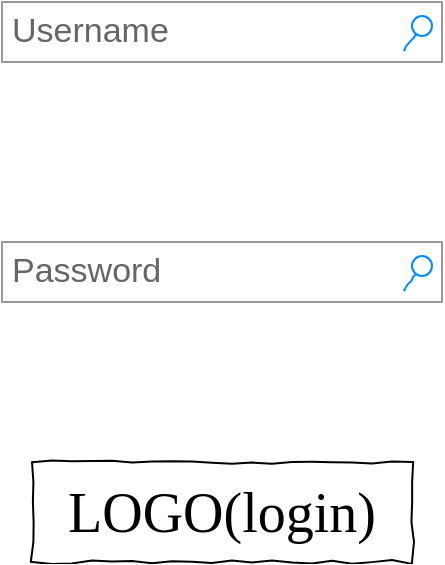 <mxfile pages="6">
    <diagram name="Login page" id="DgpQU_5o6dQfhRjZDWB3">
        <mxGraphModel dx="712" dy="559" grid="1" gridSize="10" guides="1" tooltips="1" connect="1" arrows="1" fold="1" page="1" pageScale="1" pageWidth="1100" pageHeight="850" background="none" math="0" shadow="0">
            <root>
                <mxCell id="qD_JSSgiLe47YjnPIYBm-0"/>
                <mxCell id="qD_JSSgiLe47YjnPIYBm-1" parent="qD_JSSgiLe47YjnPIYBm-0"/>
                <mxCell id="qD_JSSgiLe47YjnPIYBm-2" value="LOGO(login)" style="whiteSpace=wrap;html=1;rounded=0;shadow=0;labelBackgroundColor=none;strokeWidth=1;fontFamily=Verdana;fontSize=28;align=center;comic=1;" parent="qD_JSSgiLe47YjnPIYBm-1" vertex="1">
                    <mxGeometry x="465" y="450" width="190" height="50" as="geometry"/>
                </mxCell>
                <mxCell id="qD_JSSgiLe47YjnPIYBm-3" value="Username" style="strokeWidth=1;shadow=0;dashed=0;align=center;html=1;shape=mxgraph.mockup.forms.searchBox;strokeColor=#999999;mainText=;strokeColor2=#008cff;fontColor=#666666;fontSize=17;align=left;spacingLeft=3;rounded=0;labelBackgroundColor=none;comic=1;" parent="qD_JSSgiLe47YjnPIYBm-1" vertex="1">
                    <mxGeometry x="450" y="220" width="220" height="30" as="geometry"/>
                </mxCell>
                <mxCell id="qD_JSSgiLe47YjnPIYBm-17" value="Password" style="strokeWidth=1;shadow=0;dashed=0;align=center;html=1;shape=mxgraph.mockup.forms.searchBox;strokeColor=#999999;mainText=;strokeColor2=#008cff;fontColor=#666666;fontSize=17;align=left;spacingLeft=3;rounded=0;labelBackgroundColor=none;comic=1;" parent="qD_JSSgiLe47YjnPIYBm-1" vertex="1">
                    <mxGeometry x="450" y="340" width="220" height="30" as="geometry"/>
                </mxCell>
            </root>
        </mxGraphModel>
    </diagram>
    <diagram name="Home page" id="03018318-947c-dd8e-b7a3-06fadd420f32">
        <mxGraphModel dx="712" dy="559" grid="1" gridSize="10" guides="1" tooltips="1" connect="1" arrows="1" fold="1" page="1" pageScale="1" pageWidth="1100" pageHeight="850" background="none" math="0" shadow="0">
            <root>
                <mxCell id="0"/>
                <mxCell id="1" parent="0"/>
                <mxCell id="677b7b8949515195-2" value="LOGO" style="whiteSpace=wrap;html=1;rounded=0;shadow=0;labelBackgroundColor=none;strokeWidth=1;fontFamily=Verdana;fontSize=28;align=center;comic=1;" parent="1" vertex="1">
                    <mxGeometry x="450" y="40" width="190" height="50" as="geometry"/>
                </mxCell>
                <mxCell id="677b7b8949515195-3" value="Search" style="strokeWidth=1;shadow=0;dashed=0;align=center;html=1;shape=mxgraph.mockup.forms.searchBox;strokeColor=#999999;mainText=;strokeColor2=#008cff;fontColor=#666666;fontSize=17;align=left;spacingLeft=3;rounded=0;labelBackgroundColor=none;comic=1;" parent="1" vertex="1">
                    <mxGeometry x="450" y="190" width="220" height="30" as="geometry"/>
                </mxCell>
                <mxCell id="677b7b8949515195-9" value="" style="line;strokeWidth=1;html=1;rounded=0;shadow=0;labelBackgroundColor=none;fillColor=none;fontFamily=Verdana;fontSize=14;fontColor=#000000;align=center;comic=1;" parent="1" vertex="1">
                    <mxGeometry x="20" y="140" width="1060" height="70" as="geometry"/>
                </mxCell>
                <mxCell id="677b7b8949515195-13" value="Logout" style="text;html=1;points=[];align=left;verticalAlign=top;spacingTop=-4;fontSize=14;fontFamily=Verdana" parent="1" vertex="1">
                    <mxGeometry x="565" y="120" width="60" height="20" as="geometry"/>
                </mxCell>
                <mxCell id="677b7b8949515195-14" value="My stat" style="text;html=1;points=[];align=left;verticalAlign=top;spacingTop=-4;fontSize=14;fontFamily=Verdana" parent="1" vertex="1">
                    <mxGeometry x="675" y="120" width="60" height="20" as="geometry"/>
                </mxCell>
                <mxCell id="677b7b8949515195-16" value="Repository 1" style="verticalLabelPosition=bottom;shadow=0;dashed=0;align=center;html=1;verticalAlign=top;strokeWidth=1;shape=mxgraph.mockup.graphics.simpleIcon;strokeColor=#999999;rounded=0;labelBackgroundColor=none;fontFamily=Verdana;fontSize=14;fontColor=#000000;comic=1;" parent="1" vertex="1">
                    <mxGeometry x="250" y="230" width="140" height="130" as="geometry"/>
                </mxCell>
                <mxCell id="oLLse3DGFvMIfHfWoFh4-2" value="Profile" style="text;html=1;points=[];align=left;verticalAlign=top;spacingTop=-4;fontSize=14;fontFamily=Verdana" parent="1" vertex="1">
                    <mxGeometry x="785" y="120" width="60" height="20" as="geometry"/>
                </mxCell>
                <mxCell id="oLLse3DGFvMIfHfWoFh4-3" value="&lt;span style=&quot;color: rgb(0 , 0 , 0) ; font-family: &amp;#34;verdana&amp;#34; ; font-size: 14px ; font-style: normal ; font-weight: 400 ; letter-spacing: normal ; text-align: center ; text-indent: 0px ; text-transform: none ; word-spacing: 0px ; background-color: rgb(248 , 249 , 250) ; display: inline ; float: none&quot;&gt;Repository 2&lt;/span&gt;" style="verticalLabelPosition=bottom;shadow=0;dashed=0;align=center;html=1;verticalAlign=top;strokeWidth=1;shape=mxgraph.mockup.graphics.simpleIcon;strokeColor=#999999;rounded=0;labelBackgroundColor=none;fontFamily=Verdana;fontSize=14;fontColor=#000000;comic=1;" parent="1" vertex="1">
                    <mxGeometry x="440" y="231" width="140" height="130" as="geometry"/>
                </mxCell>
                <mxCell id="oLLse3DGFvMIfHfWoFh4-4" value="&lt;span style=&quot;color: rgb(0 , 0 , 0) ; font-family: &amp;#34;verdana&amp;#34; ; font-size: 14px ; font-style: normal ; font-weight: 400 ; letter-spacing: normal ; text-align: center ; text-indent: 0px ; text-transform: none ; word-spacing: 0px ; background-color: rgb(248 , 249 , 250) ; display: inline ; float: none&quot;&gt;Repository 3&lt;/span&gt;" style="verticalLabelPosition=bottom;shadow=0;dashed=0;align=center;html=1;verticalAlign=top;strokeWidth=1;shape=mxgraph.mockup.graphics.simpleIcon;strokeColor=#999999;rounded=0;labelBackgroundColor=none;fontFamily=Verdana;fontSize=14;fontColor=#000000;comic=1;" parent="1" vertex="1">
                    <mxGeometry x="630" y="230" width="140" height="130" as="geometry"/>
                </mxCell>
                <mxCell id="oLLse3DGFvMIfHfWoFh4-5" value="&lt;span style=&quot;color: rgb(0 , 0 , 0) ; font-family: &amp;#34;verdana&amp;#34; ; font-size: 14px ; font-style: normal ; font-weight: 400 ; letter-spacing: normal ; text-align: center ; text-indent: 0px ; text-transform: none ; word-spacing: 0px ; background-color: rgb(248 , 249 , 250) ; display: inline ; float: none&quot;&gt;Repository 5&lt;/span&gt;" style="verticalLabelPosition=bottom;shadow=0;dashed=0;align=center;html=1;verticalAlign=top;strokeWidth=1;shape=mxgraph.mockup.graphics.simpleIcon;strokeColor=#999999;rounded=0;labelBackgroundColor=none;fontFamily=Verdana;fontSize=14;fontColor=#000000;comic=1;" parent="1" vertex="1">
                    <mxGeometry x="450" y="480" width="140" height="130" as="geometry"/>
                </mxCell>
                <mxCell id="oLLse3DGFvMIfHfWoFh4-6" value="&lt;span style=&quot;color: rgb(0 , 0 , 0) ; font-family: &amp;#34;verdana&amp;#34; ; font-size: 14px ; font-style: normal ; font-weight: 400 ; letter-spacing: normal ; text-align: center ; text-indent: 0px ; text-transform: none ; word-spacing: 0px ; background-color: rgb(248 , 249 , 250) ; display: inline ; float: none&quot;&gt;Repository 4&lt;/span&gt;" style="verticalLabelPosition=bottom;shadow=0;dashed=0;align=center;html=1;verticalAlign=top;strokeWidth=1;shape=mxgraph.mockup.graphics.simpleIcon;strokeColor=#999999;rounded=0;labelBackgroundColor=none;fontFamily=Verdana;fontSize=14;fontColor=#000000;comic=1;" parent="1" vertex="1">
                    <mxGeometry x="250" y="483" width="140" height="130" as="geometry"/>
                </mxCell>
                <mxCell id="oLLse3DGFvMIfHfWoFh4-7" value="&lt;span style=&quot;color: rgb(0 , 0 , 0) ; font-family: &amp;#34;verdana&amp;#34; ; font-size: 14px ; font-style: normal ; font-weight: 400 ; letter-spacing: normal ; text-align: center ; text-indent: 0px ; text-transform: none ; word-spacing: 0px ; background-color: rgb(248 , 249 , 250) ; display: inline ; float: none&quot;&gt;Repository 6&lt;/span&gt;" style="verticalLabelPosition=bottom;shadow=0;dashed=0;align=center;html=1;verticalAlign=top;strokeWidth=1;shape=mxgraph.mockup.graphics.simpleIcon;strokeColor=#999999;rounded=0;labelBackgroundColor=none;fontFamily=Verdana;fontSize=14;fontColor=#000000;comic=1;" parent="1" vertex="1">
                    <mxGeometry x="640" y="485" width="140" height="130" as="geometry"/>
                </mxCell>
                <mxCell id="oLLse3DGFvMIfHfWoFh4-10" value="My Repositories" style="text;html=1;points=[];align=left;verticalAlign=top;spacingTop=-4;fontSize=14;fontFamily=Verdana" parent="1" vertex="1">
                    <mxGeometry x="275" y="120" width="60" height="20" as="geometry"/>
                </mxCell>
                <mxCell id="oLLse3DGFvMIfHfWoFh4-11" value="Find repositories" style="text;html=1;points=[];align=left;verticalAlign=top;spacingTop=-4;fontSize=14;fontFamily=Verdana" parent="1" vertex="1">
                    <mxGeometry x="415" y="120" width="60" height="20" as="geometry"/>
                </mxCell>
            </root>
        </mxGraphModel>
    </diagram>
    <diagram name="Statistics for selected Repo" id="hL8HClCgPLRcQbwxEeYj">
        <mxGraphModel dx="712" dy="559" grid="1" gridSize="10" guides="1" tooltips="1" connect="1" arrows="1" fold="1" page="1" pageScale="1" pageWidth="1100" pageHeight="850" background="none" math="0" shadow="0">
            <root>
                <mxCell id="_f9O5eJKwNrx-BWGJlD9-0"/>
                <mxCell id="_f9O5eJKwNrx-BWGJlD9-1" parent="_f9O5eJKwNrx-BWGJlD9-0"/>
                <mxCell id="_f9O5eJKwNrx-BWGJlD9-2" value="LOGO" style="whiteSpace=wrap;html=1;rounded=0;shadow=0;labelBackgroundColor=none;strokeWidth=1;fontFamily=Verdana;fontSize=28;align=center;comic=1;" parent="_f9O5eJKwNrx-BWGJlD9-1" vertex="1">
                    <mxGeometry x="435" y="30" width="190" height="50" as="geometry"/>
                </mxCell>
                <mxCell id="_f9O5eJKwNrx-BWGJlD9-4" value="" style="line;strokeWidth=1;html=1;rounded=0;shadow=0;labelBackgroundColor=none;fillColor=none;fontFamily=Verdana;fontSize=14;fontColor=#000000;align=center;comic=1;" parent="_f9O5eJKwNrx-BWGJlD9-1" vertex="1">
                    <mxGeometry x="20" y="140" width="1060" height="70" as="geometry"/>
                </mxCell>
                <mxCell id="_f9O5eJKwNrx-BWGJlD9-5" value="Logout" style="text;html=1;points=[];align=left;verticalAlign=top;spacingTop=-4;fontSize=14;fontFamily=Verdana" parent="_f9O5eJKwNrx-BWGJlD9-1" vertex="1">
                    <mxGeometry x="565" y="120" width="60" height="20" as="geometry"/>
                </mxCell>
                <mxCell id="_f9O5eJKwNrx-BWGJlD9-8" value="Profile" style="text;html=1;points=[];align=left;verticalAlign=top;spacingTop=-4;fontSize=14;fontFamily=Verdana" parent="_f9O5eJKwNrx-BWGJlD9-1" vertex="1">
                    <mxGeometry x="680" y="120" width="60" height="20" as="geometry"/>
                </mxCell>
                <mxCell id="_f9O5eJKwNrx-BWGJlD9-14" value="My Repositories" style="text;html=1;points=[];align=left;verticalAlign=top;spacingTop=-4;fontSize=14;fontFamily=Verdana" parent="_f9O5eJKwNrx-BWGJlD9-1" vertex="1">
                    <mxGeometry x="275" y="120" width="60" height="20" as="geometry"/>
                </mxCell>
                <mxCell id="_f9O5eJKwNrx-BWGJlD9-15" value="Find repositories" style="text;html=1;points=[];align=left;verticalAlign=top;spacingTop=-4;fontSize=14;fontFamily=Verdana" parent="_f9O5eJKwNrx-BWGJlD9-1" vertex="1">
                    <mxGeometry x="415" y="120" width="60" height="20" as="geometry"/>
                </mxCell>
                <mxCell id="cUDAsYis_ilkkzuzT334-0" value="Name of selected repository" style="text;html=1;points=[];align=left;verticalAlign=top;spacingTop=-4;fontSize=14;fontFamily=Verdana" parent="_f9O5eJKwNrx-BWGJlD9-1" vertex="1">
                    <mxGeometry x="470" y="230" width="60" height="20" as="geometry"/>
                </mxCell>
                <mxCell id="cUDAsYis_ilkkzuzT334-4" value="" style="shape=flexArrow;endArrow=classic;html=1;rounded=0;" parent="_f9O5eJKwNrx-BWGJlD9-1" edge="1">
                    <mxGeometry width="50" height="50" relative="1" as="geometry">
                        <mxPoint x="110" y="220" as="sourcePoint"/>
                        <mxPoint x="40" y="220" as="targetPoint"/>
                    </mxGeometry>
                </mxCell>
                <mxCell id="b-H6jvuxcAeUsDzHA3ta-0" value="Search" style="strokeWidth=1;shadow=0;dashed=0;align=center;html=1;shape=mxgraph.mockup.forms.searchBox;strokeColor=#999999;mainText=;strokeColor2=#008cff;fontColor=#666666;fontSize=17;align=left;spacingLeft=3;rounded=0;labelBackgroundColor=none;comic=1;" parent="_f9O5eJKwNrx-BWGJlD9-1" vertex="1">
                    <mxGeometry x="450" y="190" width="220" height="30" as="geometry"/>
                </mxCell>
                <mxCell id="r8SNQBU_6hXKWnxa8Vut-0" value="" style="verticalLabelPosition=bottom;shadow=0;dashed=0;align=center;html=1;verticalAlign=top;strokeWidth=1;shape=mxgraph.mockup.graphics.lineChart;strokeColor=none;strokeColor2=#666666;strokeColor3=#008cff;strokeColor4=#dddddd;fillColor=none;" parent="_f9O5eJKwNrx-BWGJlD9-1" vertex="1">
                    <mxGeometry x="160" y="325" width="310" height="175" as="geometry"/>
                </mxCell>
                <mxCell id="r8SNQBU_6hXKWnxa8Vut-1" value="" style="verticalLabelPosition=bottom;shadow=0;dashed=0;align=center;html=1;verticalAlign=top;strokeWidth=1;shape=mxgraph.mockup.graphics.columnChart;strokeColor=none;strokeColor2=none;strokeColor3=#666666;fillColor2=#008cff;fillColor3=#dddddd;fillColor=none;" parent="_f9O5eJKwNrx-BWGJlD9-1" vertex="1">
                    <mxGeometry x="550" y="325" width="400" height="200" as="geometry"/>
                </mxCell>
                <mxCell id="r8SNQBU_6hXKWnxa8Vut-2" value="" style="verticalLabelPosition=bottom;shadow=0;dashed=0;align=center;html=1;verticalAlign=top;strokeWidth=1;shape=mxgraph.mockup.graphics.bubbleChart;strokeColor=none;strokeColor2=none;strokeColor3=#666666;fillColor2=#008cff;fillColor3=#dddddd;fillColor=none;" parent="_f9O5eJKwNrx-BWGJlD9-1" vertex="1">
                    <mxGeometry x="330" y="590" width="400" height="200" as="geometry"/>
                </mxCell>
            </root>
        </mxGraphModel>
    </diagram>
    <diagram name="Manage my repos" id="3w_mdMQx02ED5VIUz_LC">
        <mxGraphModel dx="712" dy="559" grid="1" gridSize="10" guides="1" tooltips="1" connect="1" arrows="1" fold="1" page="1" pageScale="1" pageWidth="1100" pageHeight="850" background="none" math="0" shadow="0">
            <root>
                <mxCell id="RC_PH-SbwwCIaF8CPwy_-0"/>
                <mxCell id="RC_PH-SbwwCIaF8CPwy_-1" parent="RC_PH-SbwwCIaF8CPwy_-0"/>
                <mxCell id="RC_PH-SbwwCIaF8CPwy_-2" value="LOGO" style="whiteSpace=wrap;html=1;rounded=0;shadow=0;labelBackgroundColor=none;strokeWidth=1;fontFamily=Verdana;fontSize=28;align=center;comic=1;" parent="RC_PH-SbwwCIaF8CPwy_-1" vertex="1">
                    <mxGeometry x="435" y="30" width="190" height="50" as="geometry"/>
                </mxCell>
                <mxCell id="RC_PH-SbwwCIaF8CPwy_-3" value="" style="line;strokeWidth=1;html=1;rounded=0;shadow=0;labelBackgroundColor=none;fillColor=none;fontFamily=Verdana;fontSize=14;fontColor=#000000;align=center;comic=1;" parent="RC_PH-SbwwCIaF8CPwy_-1" vertex="1">
                    <mxGeometry x="20" y="140" width="1060" height="70" as="geometry"/>
                </mxCell>
                <mxCell id="RC_PH-SbwwCIaF8CPwy_-4" value="Logout" style="text;html=1;points=[];align=left;verticalAlign=top;spacingTop=-4;fontSize=14;fontFamily=Verdana" parent="RC_PH-SbwwCIaF8CPwy_-1" vertex="1">
                    <mxGeometry x="565" y="120" width="60" height="20" as="geometry"/>
                </mxCell>
                <mxCell id="RC_PH-SbwwCIaF8CPwy_-7" value="Profile" style="text;html=1;points=[];align=left;verticalAlign=top;spacingTop=-4;fontSize=14;fontFamily=Verdana" parent="RC_PH-SbwwCIaF8CPwy_-1" vertex="1">
                    <mxGeometry x="670" y="120" width="60" height="20" as="geometry"/>
                </mxCell>
                <mxCell id="RC_PH-SbwwCIaF8CPwy_-13" value="Manage my Repositories" style="text;html=1;points=[];align=left;verticalAlign=top;spacingTop=-4;fontSize=14;fontFamily=Verdana" parent="RC_PH-SbwwCIaF8CPwy_-1" vertex="1">
                    <mxGeometry x="210" y="120" width="60" height="20" as="geometry"/>
                </mxCell>
                <mxCell id="RC_PH-SbwwCIaF8CPwy_-14" value="Find repositories" style="text;html=1;points=[];align=left;verticalAlign=top;spacingTop=-4;fontSize=14;fontFamily=Verdana" parent="RC_PH-SbwwCIaF8CPwy_-1" vertex="1">
                    <mxGeometry x="415" y="120" width="60" height="20" as="geometry"/>
                </mxCell>
                <mxCell id="RC_PH-SbwwCIaF8CPwy_-15" value="Manage my repositories" style="text;html=1;points=[];align=left;verticalAlign=top;spacingTop=-4;fontSize=14;fontFamily=Verdana" parent="RC_PH-SbwwCIaF8CPwy_-1" vertex="1">
                    <mxGeometry x="470" y="230" width="60" height="20" as="geometry"/>
                </mxCell>
                <mxCell id="RC_PH-SbwwCIaF8CPwy_-16" value="" style="shape=flexArrow;endArrow=classic;html=1;rounded=0;" parent="RC_PH-SbwwCIaF8CPwy_-1" edge="1">
                    <mxGeometry width="50" height="50" relative="1" as="geometry">
                        <mxPoint x="110" y="220" as="sourcePoint"/>
                        <mxPoint x="40" y="220" as="targetPoint"/>
                    </mxGeometry>
                </mxCell>
                <mxCell id="RC_PH-SbwwCIaF8CPwy_-19" value="&lt;table border=&quot;1&quot; width=&quot;100%&quot; cellpadding=&quot;4&quot; style=&quot;width: 100% ; height: 100% ; border-collapse: collapse&quot;&gt;&lt;tbody&gt;&lt;tr style=&quot;background-color: #a7c942 ; color: #ffffff ; border: 1px solid #98bf21&quot;&gt;&lt;th align=&quot;left&quot;&gt;Repositories&lt;/th&gt;&lt;th align=&quot;left&quot;&gt;Option1&lt;/th&gt;&lt;th align=&quot;left&quot;&gt;Option2&lt;/th&gt;&lt;/tr&gt;&lt;tr style=&quot;border: 1px solid #98bf21&quot;&gt;&lt;td&gt;Repo 1&lt;/td&gt;&lt;td&gt;&lt;br&gt;&lt;/td&gt;&lt;td&gt;&lt;br&gt;&lt;/td&gt;&lt;/tr&gt;&lt;tr style=&quot;background-color: #eaf2d3 ; border: 1px solid #98bf21&quot;&gt;&lt;td&gt;Repo 2&lt;/td&gt;&lt;td&gt;&lt;br&gt;&lt;/td&gt;&lt;td&gt;&lt;br&gt;&lt;/td&gt;&lt;/tr&gt;&lt;tr style=&quot;border: 1px solid #98bf21&quot;&gt;&lt;td&gt;Repo 3&lt;/td&gt;&lt;td&gt;&lt;br&gt;&lt;/td&gt;&lt;td&gt;&lt;br&gt;&lt;/td&gt;&lt;/tr&gt;&lt;tr style=&quot;background-color: #eaf2d3 ; border: 1px solid #98bf21&quot;&gt;&lt;td&gt;Repo 4&lt;/td&gt;&lt;td&gt;&lt;br&gt;&lt;/td&gt;&lt;td&gt;&lt;br&gt;&lt;/td&gt;&lt;/tr&gt;&lt;/tbody&gt;&lt;/table&gt;" style="text;html=1;strokeColor=#c0c0c0;fillColor=#ffffff;overflow=fill;rounded=0;" parent="RC_PH-SbwwCIaF8CPwy_-1" vertex="1">
                    <mxGeometry x="180" y="345" width="280" height="160" as="geometry"/>
                </mxCell>
                <mxCell id="RC_PH-SbwwCIaF8CPwy_-20" value="" style="whiteSpace=wrap;html=1;aspect=fixed;fillColor=none;" parent="RC_PH-SbwwCIaF8CPwy_-1" vertex="1">
                    <mxGeometry x="410" y="380" width="20" height="20" as="geometry"/>
                </mxCell>
                <mxCell id="RC_PH-SbwwCIaF8CPwy_-21" value="" style="whiteSpace=wrap;html=1;aspect=fixed;fillColor=none;" parent="RC_PH-SbwwCIaF8CPwy_-1" vertex="1">
                    <mxGeometry x="330" y="380" width="20" height="20" as="geometry"/>
                </mxCell>
                <mxCell id="RC_PH-SbwwCIaF8CPwy_-22" value="" style="whiteSpace=wrap;html=1;aspect=fixed;fillColor=none;" parent="RC_PH-SbwwCIaF8CPwy_-1" vertex="1">
                    <mxGeometry x="330" y="480" width="20" height="20" as="geometry"/>
                </mxCell>
                <mxCell id="RC_PH-SbwwCIaF8CPwy_-23" value="" style="whiteSpace=wrap;html=1;aspect=fixed;fillColor=none;" parent="RC_PH-SbwwCIaF8CPwy_-1" vertex="1">
                    <mxGeometry x="330" y="450" width="20" height="20" as="geometry"/>
                </mxCell>
                <mxCell id="RC_PH-SbwwCIaF8CPwy_-24" value="" style="whiteSpace=wrap;html=1;aspect=fixed;fillColor=none;" parent="RC_PH-SbwwCIaF8CPwy_-1" vertex="1">
                    <mxGeometry x="330" y="415" width="20" height="20" as="geometry"/>
                </mxCell>
                <mxCell id="RC_PH-SbwwCIaF8CPwy_-27" value="" style="whiteSpace=wrap;html=1;aspect=fixed;fillColor=none;" parent="RC_PH-SbwwCIaF8CPwy_-1" vertex="1">
                    <mxGeometry x="410" y="415" width="20" height="20" as="geometry"/>
                </mxCell>
                <mxCell id="RC_PH-SbwwCIaF8CPwy_-28" value="" style="whiteSpace=wrap;html=1;aspect=fixed;fillColor=none;" parent="RC_PH-SbwwCIaF8CPwy_-1" vertex="1">
                    <mxGeometry x="410" y="450" width="20" height="20" as="geometry"/>
                </mxCell>
                <mxCell id="RC_PH-SbwwCIaF8CPwy_-29" value="" style="whiteSpace=wrap;html=1;aspect=fixed;fillColor=none;" parent="RC_PH-SbwwCIaF8CPwy_-1" vertex="1">
                    <mxGeometry x="410" y="480" width="20" height="20" as="geometry"/>
                </mxCell>
                <mxCell id="1JjdGeI4MoUS0rAo8Gq_-0" value="Search" style="strokeWidth=1;shadow=0;dashed=0;align=center;html=1;shape=mxgraph.mockup.forms.searchBox;strokeColor=#999999;mainText=;strokeColor2=#008cff;fontColor=#666666;fontSize=17;align=left;spacingLeft=3;rounded=0;labelBackgroundColor=none;comic=1;" parent="RC_PH-SbwwCIaF8CPwy_-1" vertex="1">
                    <mxGeometry x="450" y="190" width="220" height="30" as="geometry"/>
                </mxCell>
            </root>
        </mxGraphModel>
    </diagram>
    <diagram name="Find repositories" id="rRNfReiLhtvTz0ZLuDOQ">
        <mxGraphModel dx="712" dy="559" grid="1" gridSize="10" guides="1" tooltips="1" connect="1" arrows="1" fold="1" page="1" pageScale="1" pageWidth="1100" pageHeight="850" background="none" math="0" shadow="0">
            <root>
                <mxCell id="c34JWjqUfNY16Dk8h-Ym-0"/>
                <mxCell id="c34JWjqUfNY16Dk8h-Ym-1" parent="c34JWjqUfNY16Dk8h-Ym-0"/>
                <mxCell id="c34JWjqUfNY16Dk8h-Ym-2" value="LOGO" style="whiteSpace=wrap;html=1;rounded=0;shadow=0;labelBackgroundColor=none;strokeWidth=1;fontFamily=Verdana;fontSize=28;align=center;comic=1;" parent="c34JWjqUfNY16Dk8h-Ym-1" vertex="1">
                    <mxGeometry x="435" y="30" width="190" height="50" as="geometry"/>
                </mxCell>
                <mxCell id="c34JWjqUfNY16Dk8h-Ym-3" value="" style="line;strokeWidth=1;html=1;rounded=0;shadow=0;labelBackgroundColor=none;fillColor=none;fontFamily=Verdana;fontSize=14;fontColor=#000000;align=center;comic=1;" parent="c34JWjqUfNY16Dk8h-Ym-1" vertex="1">
                    <mxGeometry x="20" y="140" width="1060" height="70" as="geometry"/>
                </mxCell>
                <mxCell id="c34JWjqUfNY16Dk8h-Ym-4" value="Logout" style="text;html=1;points=[];align=left;verticalAlign=top;spacingTop=-4;fontSize=14;fontFamily=Verdana" parent="c34JWjqUfNY16Dk8h-Ym-1" vertex="1">
                    <mxGeometry x="565" y="120" width="60" height="20" as="geometry"/>
                </mxCell>
                <mxCell id="c34JWjqUfNY16Dk8h-Ym-6" value="Profile" style="text;html=1;points=[];align=left;verticalAlign=top;spacingTop=-4;fontSize=14;fontFamily=Verdana" parent="c34JWjqUfNY16Dk8h-Ym-1" vertex="1">
                    <mxGeometry x="680" y="120" width="60" height="20" as="geometry"/>
                </mxCell>
                <mxCell id="c34JWjqUfNY16Dk8h-Ym-7" value="My Repositories" style="text;html=1;points=[];align=left;verticalAlign=top;spacingTop=-4;fontSize=14;fontFamily=Verdana" parent="c34JWjqUfNY16Dk8h-Ym-1" vertex="1">
                    <mxGeometry x="275" y="120" width="60" height="20" as="geometry"/>
                </mxCell>
                <mxCell id="c34JWjqUfNY16Dk8h-Ym-8" value="Find repositories" style="text;html=1;points=[];align=left;verticalAlign=top;spacingTop=-4;fontSize=14;fontFamily=Verdana" parent="c34JWjqUfNY16Dk8h-Ym-1" vertex="1">
                    <mxGeometry x="415" y="120" width="60" height="20" as="geometry"/>
                </mxCell>
                <mxCell id="c34JWjqUfNY16Dk8h-Ym-9" value="Subscribe to repositories" style="text;html=1;points=[];align=left;verticalAlign=top;spacingTop=-4;fontSize=14;fontFamily=Verdana" parent="c34JWjqUfNY16Dk8h-Ym-1" vertex="1">
                    <mxGeometry x="470" y="230" width="60" height="20" as="geometry"/>
                </mxCell>
                <mxCell id="c34JWjqUfNY16Dk8h-Ym-10" value="" style="shape=flexArrow;endArrow=classic;html=1;rounded=0;" parent="c34JWjqUfNY16Dk8h-Ym-1" edge="1">
                    <mxGeometry width="50" height="50" relative="1" as="geometry">
                        <mxPoint x="110" y="220" as="sourcePoint"/>
                        <mxPoint x="40" y="220" as="targetPoint"/>
                    </mxGeometry>
                </mxCell>
                <mxCell id="c34JWjqUfNY16Dk8h-Ym-11" value="&lt;table border=&quot;1&quot; width=&quot;100%&quot; cellpadding=&quot;4&quot; style=&quot;width: 100% ; height: 100% ; border-collapse: collapse&quot;&gt;&lt;tbody&gt;&lt;tr style=&quot;background-color: #a7c942 ; color: #ffffff ; border: 1px solid #98bf21&quot;&gt;&lt;th align=&quot;left&quot;&gt;Repositories&lt;/th&gt;&lt;th align=&quot;left&quot;&gt;Option1&lt;/th&gt;&lt;th align=&quot;left&quot;&gt;Option2&lt;/th&gt;&lt;/tr&gt;&lt;tr style=&quot;border: 1px solid #98bf21&quot;&gt;&lt;td&gt;Repo 1&lt;/td&gt;&lt;td&gt;&lt;br&gt;&lt;/td&gt;&lt;td&gt;&lt;br&gt;&lt;/td&gt;&lt;/tr&gt;&lt;tr style=&quot;background-color: #eaf2d3 ; border: 1px solid #98bf21&quot;&gt;&lt;td&gt;Repo 2&lt;/td&gt;&lt;td&gt;&lt;br&gt;&lt;/td&gt;&lt;td&gt;&lt;br&gt;&lt;/td&gt;&lt;/tr&gt;&lt;tr style=&quot;border: 1px solid #98bf21&quot;&gt;&lt;td&gt;Repo 3&lt;/td&gt;&lt;td&gt;&lt;br&gt;&lt;/td&gt;&lt;td&gt;&lt;br&gt;&lt;/td&gt;&lt;/tr&gt;&lt;tr style=&quot;background-color: #eaf2d3 ; border: 1px solid #98bf21&quot;&gt;&lt;td&gt;Repo 4&lt;/td&gt;&lt;td&gt;&lt;br&gt;&lt;/td&gt;&lt;td&gt;&lt;br&gt;&lt;/td&gt;&lt;/tr&gt;&lt;/tbody&gt;&lt;/table&gt;" style="text;html=1;strokeColor=#c0c0c0;fillColor=#ffffff;overflow=fill;rounded=0;" parent="c34JWjqUfNY16Dk8h-Ym-1" vertex="1">
                    <mxGeometry x="190" y="345" width="280" height="160" as="geometry"/>
                </mxCell>
                <mxCell id="c34JWjqUfNY16Dk8h-Ym-13" value="" style="whiteSpace=wrap;html=1;aspect=fixed;fillColor=none;" parent="c34JWjqUfNY16Dk8h-Ym-1" vertex="1">
                    <mxGeometry x="330" y="380" width="20" height="20" as="geometry"/>
                </mxCell>
                <mxCell id="c34JWjqUfNY16Dk8h-Ym-14" value="" style="whiteSpace=wrap;html=1;aspect=fixed;fillColor=none;" parent="c34JWjqUfNY16Dk8h-Ym-1" vertex="1">
                    <mxGeometry x="330" y="480" width="20" height="20" as="geometry"/>
                </mxCell>
                <mxCell id="c34JWjqUfNY16Dk8h-Ym-15" value="" style="whiteSpace=wrap;html=1;aspect=fixed;fillColor=none;" parent="c34JWjqUfNY16Dk8h-Ym-1" vertex="1">
                    <mxGeometry x="330" y="450" width="20" height="20" as="geometry"/>
                </mxCell>
                <mxCell id="c34JWjqUfNY16Dk8h-Ym-16" value="" style="whiteSpace=wrap;html=1;aspect=fixed;fillColor=none;" parent="c34JWjqUfNY16Dk8h-Ym-1" vertex="1">
                    <mxGeometry x="330" y="415" width="20" height="20" as="geometry"/>
                </mxCell>
                <mxCell id="o7YCKqKmIjwlr7cgYq0t-0" value="Search" style="strokeWidth=1;shadow=0;dashed=0;align=center;html=1;shape=mxgraph.mockup.forms.searchBox;strokeColor=#999999;mainText=;strokeColor2=#008cff;fontColor=#666666;fontSize=17;align=left;spacingLeft=3;rounded=0;labelBackgroundColor=none;comic=1;" parent="c34JWjqUfNY16Dk8h-Ym-1" vertex="1">
                    <mxGeometry x="450" y="190" width="220" height="30" as="geometry"/>
                </mxCell>
            </root>
        </mxGraphModel>
    </diagram>
    <diagram name="Profile" id="nibG1DXTSC3XmuLgrH3y">
        <mxGraphModel dx="712" dy="559" grid="1" gridSize="10" guides="1" tooltips="1" connect="1" arrows="1" fold="1" page="1" pageScale="1" pageWidth="1100" pageHeight="850" background="none" math="0" shadow="0">
            <root>
                <mxCell id="U1lxxBbTftSfIKPYFbHb-0"/>
                <mxCell id="U1lxxBbTftSfIKPYFbHb-1" parent="U1lxxBbTftSfIKPYFbHb-0"/>
                <mxCell id="U1lxxBbTftSfIKPYFbHb-2" value="LOGO" style="whiteSpace=wrap;html=1;rounded=0;shadow=0;labelBackgroundColor=none;strokeWidth=1;fontFamily=Verdana;fontSize=28;align=center;comic=1;" parent="U1lxxBbTftSfIKPYFbHb-1" vertex="1">
                    <mxGeometry x="435" y="30" width="190" height="50" as="geometry"/>
                </mxCell>
                <mxCell id="U1lxxBbTftSfIKPYFbHb-3" value="" style="line;strokeWidth=1;html=1;rounded=0;shadow=0;labelBackgroundColor=none;fillColor=none;fontFamily=Verdana;fontSize=14;fontColor=#000000;align=center;comic=1;" parent="U1lxxBbTftSfIKPYFbHb-1" vertex="1">
                    <mxGeometry x="20" y="140" width="1060" height="70" as="geometry"/>
                </mxCell>
                <mxCell id="U1lxxBbTftSfIKPYFbHb-4" value="Logout" style="text;html=1;points=[];align=left;verticalAlign=top;spacingTop=-4;fontSize=14;fontFamily=Verdana" parent="U1lxxBbTftSfIKPYFbHb-1" vertex="1">
                    <mxGeometry x="565" y="120" width="60" height="20" as="geometry"/>
                </mxCell>
                <mxCell id="U1lxxBbTftSfIKPYFbHb-7" value="Profile" style="text;html=1;points=[];align=left;verticalAlign=top;spacingTop=-4;fontSize=14;fontFamily=Verdana" parent="U1lxxBbTftSfIKPYFbHb-1" vertex="1">
                    <mxGeometry x="670" y="120" width="60" height="20" as="geometry"/>
                </mxCell>
                <mxCell id="U1lxxBbTftSfIKPYFbHb-13" value="My Repositories" style="text;html=1;points=[];align=left;verticalAlign=top;spacingTop=-4;fontSize=14;fontFamily=Verdana" parent="U1lxxBbTftSfIKPYFbHb-1" vertex="1">
                    <mxGeometry x="275" y="120" width="60" height="20" as="geometry"/>
                </mxCell>
                <mxCell id="U1lxxBbTftSfIKPYFbHb-14" value="Find repositories" style="text;html=1;points=[];align=left;verticalAlign=top;spacingTop=-4;fontSize=14;fontFamily=Verdana" parent="U1lxxBbTftSfIKPYFbHb-1" vertex="1">
                    <mxGeometry x="415" y="120" width="60" height="20" as="geometry"/>
                </mxCell>
                <mxCell id="U1lxxBbTftSfIKPYFbHb-16" value="" style="shape=flexArrow;endArrow=classic;html=1;rounded=0;" parent="U1lxxBbTftSfIKPYFbHb-1" edge="1">
                    <mxGeometry width="50" height="50" relative="1" as="geometry">
                        <mxPoint x="110" y="220" as="sourcePoint"/>
                        <mxPoint x="40" y="220" as="targetPoint"/>
                    </mxGeometry>
                </mxCell>
                <mxCell id="U1lxxBbTftSfIKPYFbHb-17" value="Search" style="strokeWidth=1;shadow=0;dashed=0;align=center;html=1;shape=mxgraph.mockup.forms.searchBox;strokeColor=#999999;mainText=;strokeColor2=#008cff;fontColor=#666666;fontSize=17;align=left;spacingLeft=3;rounded=0;labelBackgroundColor=none;comic=1;" parent="U1lxxBbTftSfIKPYFbHb-1" vertex="1">
                    <mxGeometry x="450" y="190" width="220" height="30" as="geometry"/>
                </mxCell>
                <mxCell id="U1lxxBbTftSfIKPYFbHb-20" value="" style="verticalLabelPosition=bottom;shadow=0;dashed=0;align=center;html=1;verticalAlign=top;strokeWidth=1;shape=mxgraph.mockup.graphics.lineChart;strokeColor=none;strokeColor2=#666666;strokeColor3=#008cff;strokeColor4=#dddddd;fillColor=none;" parent="U1lxxBbTftSfIKPYFbHb-1" vertex="1">
                    <mxGeometry x="180" y="500" width="130" height="130" as="geometry"/>
                </mxCell>
                <mxCell id="U1lxxBbTftSfIKPYFbHb-21" value="API statistics" style="verticalLabelPosition=bottom;shadow=0;dashed=0;align=center;html=1;verticalAlign=top;strokeWidth=1;shape=mxgraph.mockup.graphics.columnChart;strokeColor=none;strokeColor2=none;strokeColor3=#666666;fillColor2=#008cff;fillColor3=#dddddd;fillColor=none;" parent="U1lxxBbTftSfIKPYFbHb-1" vertex="1">
                    <mxGeometry x="370" y="530" width="220" height="100" as="geometry"/>
                </mxCell>
                <mxCell id="U1lxxBbTftSfIKPYFbHb-22" value="" style="verticalLabelPosition=bottom;shadow=0;dashed=0;align=center;html=1;verticalAlign=top;strokeWidth=1;shape=mxgraph.mockup.graphics.columnChart;strokeColor=none;strokeColor2=none;strokeColor3=#666666;fillColor2=#008cff;fillColor3=#dddddd;fillColor=none;" parent="U1lxxBbTftSfIKPYFbHb-1" vertex="1">
                    <mxGeometry x="640" y="530" width="240" height="100" as="geometry"/>
                </mxCell>
                <mxCell id="VG3GxtChYWDx6NN0GuOx-0" value="Change password" style="strokeWidth=1;shadow=0;dashed=0;align=center;html=1;shape=mxgraph.mockup.forms.pwField;strokeColor=#999999;mainText=;align=left;fontColor=#666666;fontSize=17;spacingLeft=3;fillColor=none;" parent="U1lxxBbTftSfIKPYFbHb-1" vertex="1">
                    <mxGeometry x="180" y="360" width="150" height="30" as="geometry"/>
                </mxCell>
                <mxCell id="VG3GxtChYWDx6NN0GuOx-1" value="Change username" style="strokeWidth=1;shadow=0;dashed=0;align=center;html=1;shape=mxgraph.mockup.forms.pwField;strokeColor=#999999;mainText=;align=left;fontColor=#666666;fontSize=17;spacingLeft=3;fillColor=none;" parent="U1lxxBbTftSfIKPYFbHb-1" vertex="1">
                    <mxGeometry x="185" y="310" width="150" height="30" as="geometry"/>
                </mxCell>
                <mxCell id="VG3GxtChYWDx6NN0GuOx-2" value="Git usernames" style="strokeWidth=1;shadow=0;dashed=0;align=center;html=1;shape=mxgraph.mockup.forms.pwField;strokeColor=#999999;mainText=;align=left;fontColor=#666666;fontSize=17;spacingLeft=3;fillColor=none;" parent="U1lxxBbTftSfIKPYFbHb-1" vertex="1">
                    <mxGeometry x="180" y="410" width="150" height="30" as="geometry"/>
                </mxCell>
                <mxCell id="xNIspPlh10XXtXeR6EQa-0" value="My profile" style="text;html=1;points=[];align=left;verticalAlign=top;spacingTop=-4;fontSize=14;fontFamily=Verdana" parent="U1lxxBbTftSfIKPYFbHb-1" vertex="1">
                    <mxGeometry x="490" y="240" width="60" height="20" as="geometry"/>
                </mxCell>
            </root>
        </mxGraphModel>
    </diagram>
</mxfile>